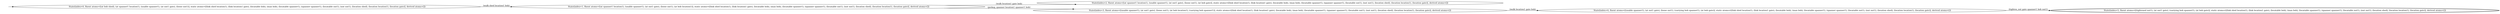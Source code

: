 digraph {
rankdir="LR"
s0[label="State(index=0, fluent atoms=[(at bob shed), (at spanner1 location1), (usable spanner1), (at nut1 gate), (loose nut1)], static atoms=[(link shed location1), (link location1 gate), (locatable bob), (man bob), (locatable spanner1), (spanner spanner1), (locatable nut1), (nut nut1), (location shed), (location location1), (location gate)], derived atoms=[])"]
s1[label="State(index=1, fluent atoms=[(at spanner1 location1), (usable spanner1), (at nut1 gate), (loose nut1), (at bob location1)], static atoms=[(link shed location1), (link location1 gate), (locatable bob), (man bob), (locatable spanner1), (spanner spanner1), (locatable nut1), (nut nut1), (location shed), (location location1), (location gate)], derived atoms=[])"]
s2[label="State(index=2, fluent atoms=[(at spanner1 location1), (usable spanner1), (at nut1 gate), (loose nut1), (at bob gate)], static atoms=[(link shed location1), (link location1 gate), (locatable bob), (man bob), (locatable spanner1), (spanner spanner1), (locatable nut1), (nut nut1), (location shed), (location location1), (location gate)], derived atoms=[])"]
s3[label="State(index=3, fluent atoms=[(usable spanner1), (at nut1 gate), (loose nut1), (at bob location1), (carrying bob spanner1)], static atoms=[(link shed location1), (link location1 gate), (locatable bob), (man bob), (locatable spanner1), (spanner spanner1), (locatable nut1), (nut nut1), (location shed), (location location1), (location gate)], derived atoms=[])"]
s4[label="State(index=4, fluent atoms=[(usable spanner1), (at nut1 gate), (loose nut1), (carrying bob spanner1), (at bob gate)], static atoms=[(link shed location1), (link location1 gate), (locatable bob), (man bob), (locatable spanner1), (spanner spanner1), (locatable nut1), (nut nut1), (location shed), (location location1), (location gate)], derived atoms=[])"]
s5[peripheries=2,label="State(index=5, fluent atoms=[(tightened nut1), (at nut1 gate), (carrying bob spanner1), (at bob gate)], static atoms=[(link shed location1), (link location1 gate), (locatable bob), (man bob), (locatable spanner1), (spanner spanner1), (locatable nut1), (nut nut1), (location shed), (location location1), (location gate)], derived atoms=[])"]
Dangling [ label = "", style = invis ]
{ rank = same; Dangling }
Dangling -> s0
{ rank = same; s2}
{ rank = same; s0}
{ rank = same; s1}
{ rank = same; s3}
{ rank = same; s4}
{ rank = same; s5}
s0->s1 [label="(walk shed location1 bob)"]
s1->s2 [label="(walk location1 gate bob)"]
s1->s3 [label="(pickup_spanner location1 spanner1 bob)"]
s3->s4 [label="(walk location1 gate bob)"]
s4->s5 [label="(tighten_nut gate spanner1 bob nut1)"]
}
